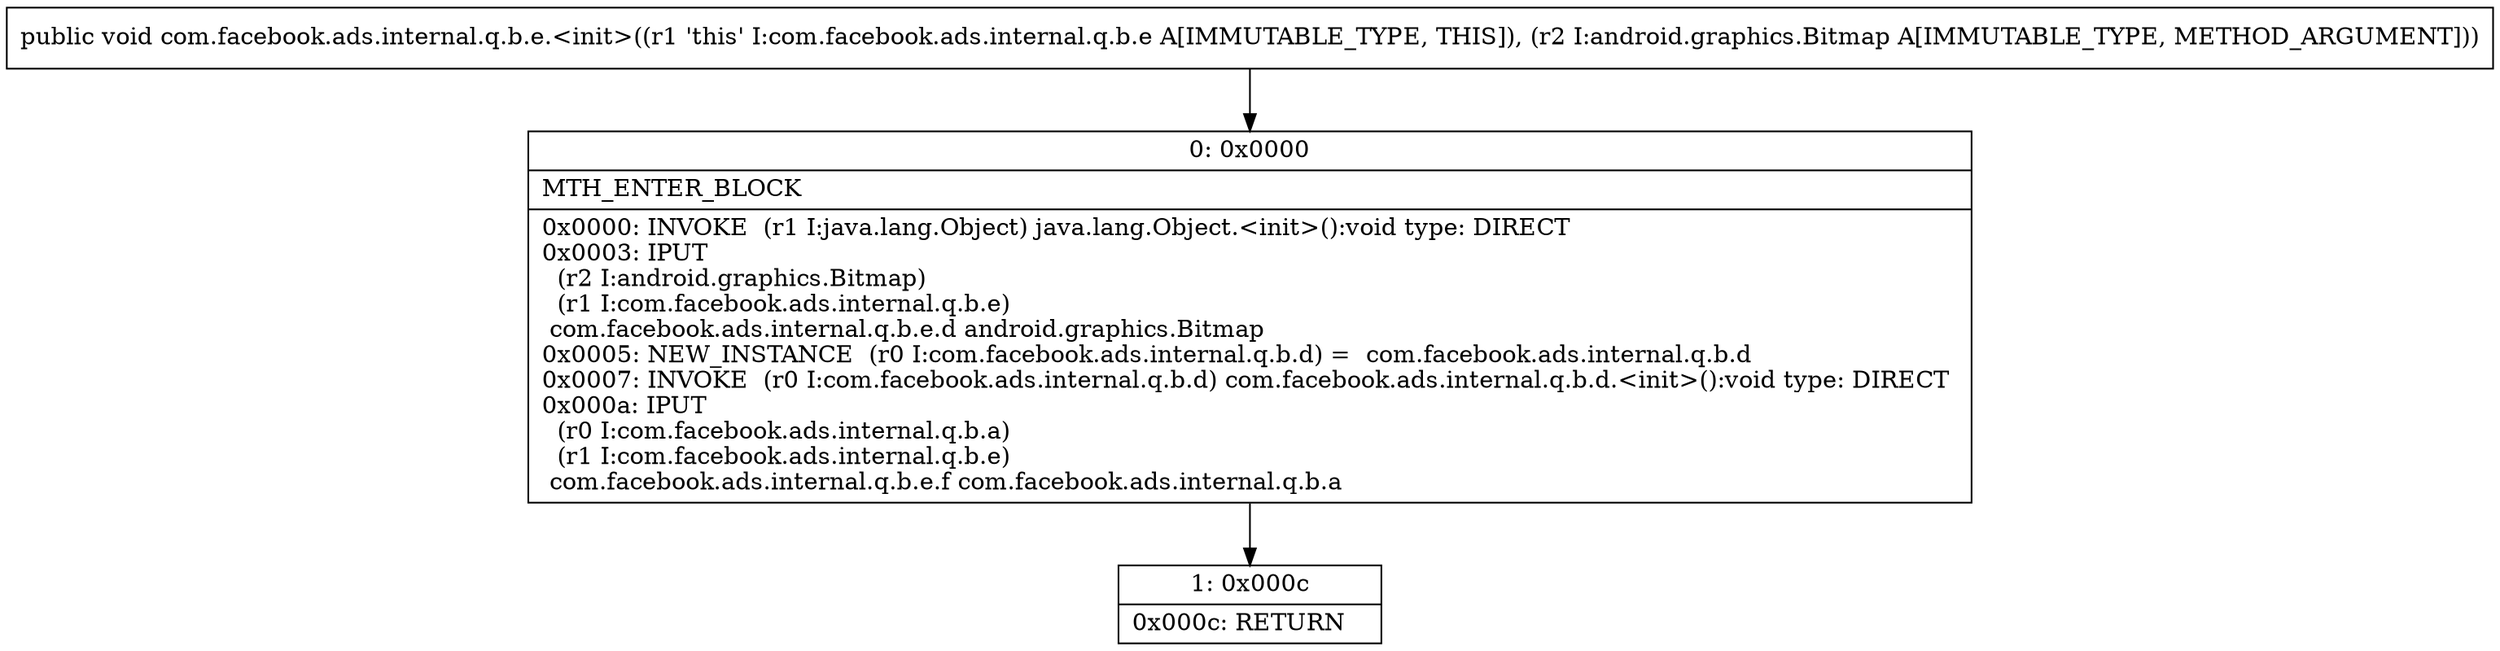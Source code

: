 digraph "CFG forcom.facebook.ads.internal.q.b.e.\<init\>(Landroid\/graphics\/Bitmap;)V" {
Node_0 [shape=record,label="{0\:\ 0x0000|MTH_ENTER_BLOCK\l|0x0000: INVOKE  (r1 I:java.lang.Object) java.lang.Object.\<init\>():void type: DIRECT \l0x0003: IPUT  \l  (r2 I:android.graphics.Bitmap)\l  (r1 I:com.facebook.ads.internal.q.b.e)\l com.facebook.ads.internal.q.b.e.d android.graphics.Bitmap \l0x0005: NEW_INSTANCE  (r0 I:com.facebook.ads.internal.q.b.d) =  com.facebook.ads.internal.q.b.d \l0x0007: INVOKE  (r0 I:com.facebook.ads.internal.q.b.d) com.facebook.ads.internal.q.b.d.\<init\>():void type: DIRECT \l0x000a: IPUT  \l  (r0 I:com.facebook.ads.internal.q.b.a)\l  (r1 I:com.facebook.ads.internal.q.b.e)\l com.facebook.ads.internal.q.b.e.f com.facebook.ads.internal.q.b.a \l}"];
Node_1 [shape=record,label="{1\:\ 0x000c|0x000c: RETURN   \l}"];
MethodNode[shape=record,label="{public void com.facebook.ads.internal.q.b.e.\<init\>((r1 'this' I:com.facebook.ads.internal.q.b.e A[IMMUTABLE_TYPE, THIS]), (r2 I:android.graphics.Bitmap A[IMMUTABLE_TYPE, METHOD_ARGUMENT])) }"];
MethodNode -> Node_0;
Node_0 -> Node_1;
}

